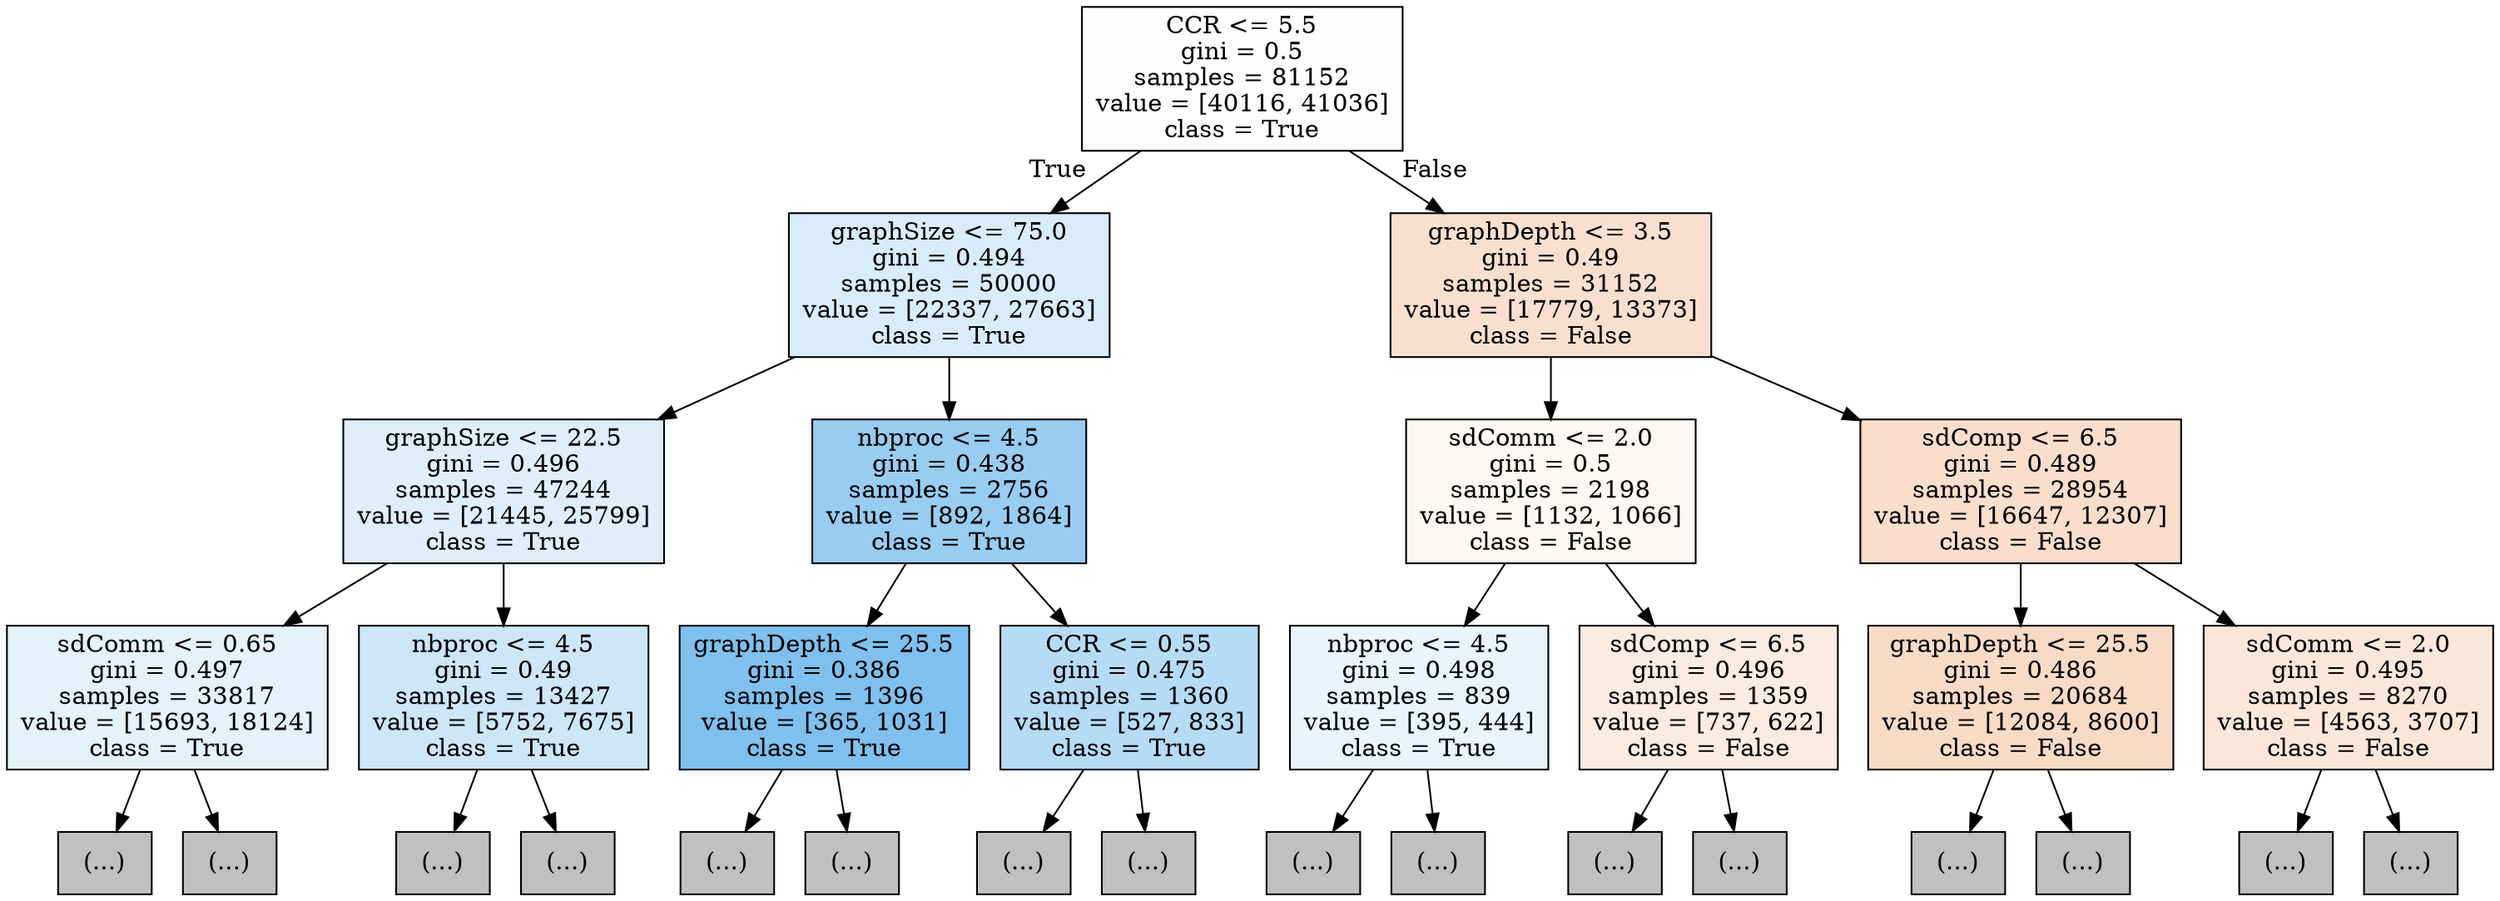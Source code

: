 digraph Tree {
node [shape=box, style="filled", color="black"] ;
0 [label="CCR <= 5.5\ngini = 0.5\nsamples = 81152\nvalue = [40116, 41036]\nclass = True", fillcolor="#fbfdfe"] ;
1 [label="graphSize <= 75.0\ngini = 0.494\nsamples = 50000\nvalue = [22337, 27663]\nclass = True", fillcolor="#d9ecfa"] ;
0 -> 1 [labeldistance=2.5, labelangle=45, headlabel="True"] ;
2 [label="graphSize <= 22.5\ngini = 0.496\nsamples = 47244\nvalue = [21445, 25799]\nclass = True", fillcolor="#deeefb"] ;
1 -> 2 ;
3 [label="sdComm <= 0.65\ngini = 0.497\nsamples = 33817\nvalue = [15693, 18124]\nclass = True", fillcolor="#e4f2fc"] ;
2 -> 3 ;
4 [label="(...)", fillcolor="#C0C0C0"] ;
3 -> 4 ;
123 [label="(...)", fillcolor="#C0C0C0"] ;
3 -> 123 ;
146 [label="nbproc <= 4.5\ngini = 0.49\nsamples = 13427\nvalue = [5752, 7675]\nclass = True", fillcolor="#cde6f8"] ;
2 -> 146 ;
147 [label="(...)", fillcolor="#C0C0C0"] ;
146 -> 147 ;
290 [label="(...)", fillcolor="#C0C0C0"] ;
146 -> 290 ;
433 [label="nbproc <= 4.5\ngini = 0.438\nsamples = 2756\nvalue = [892, 1864]\nclass = True", fillcolor="#98ccf1"] ;
1 -> 433 ;
434 [label="graphDepth <= 25.5\ngini = 0.386\nsamples = 1396\nvalue = [365, 1031]\nclass = True", fillcolor="#7fc0ee"] ;
433 -> 434 ;
435 [label="(...)", fillcolor="#C0C0C0"] ;
434 -> 435 ;
464 [label="(...)", fillcolor="#C0C0C0"] ;
434 -> 464 ;
499 [label="CCR <= 0.55\ngini = 0.475\nsamples = 1360\nvalue = [527, 833]\nclass = True", fillcolor="#b6dbf5"] ;
433 -> 499 ;
500 [label="(...)", fillcolor="#C0C0C0"] ;
499 -> 500 ;
535 [label="(...)", fillcolor="#C0C0C0"] ;
499 -> 535 ;
570 [label="graphDepth <= 3.5\ngini = 0.49\nsamples = 31152\nvalue = [17779, 13373]\nclass = False", fillcolor="#f9e0ce"] ;
0 -> 570 [labeldistance=2.5, labelangle=-45, headlabel="False"] ;
571 [label="sdComm <= 2.0\ngini = 0.5\nsamples = 2198\nvalue = [1132, 1066]\nclass = False", fillcolor="#fdf8f3"] ;
570 -> 571 ;
572 [label="nbproc <= 4.5\ngini = 0.498\nsamples = 839\nvalue = [395, 444]\nclass = True", fillcolor="#e9f4fc"] ;
571 -> 572 ;
573 [label="(...)", fillcolor="#C0C0C0"] ;
572 -> 573 ;
578 [label="(...)", fillcolor="#C0C0C0"] ;
572 -> 578 ;
583 [label="sdComp <= 6.5\ngini = 0.496\nsamples = 1359\nvalue = [737, 622]\nclass = False", fillcolor="#fbebe0"] ;
571 -> 583 ;
584 [label="(...)", fillcolor="#C0C0C0"] ;
583 -> 584 ;
599 [label="(...)", fillcolor="#C0C0C0"] ;
583 -> 599 ;
606 [label="sdComp <= 6.5\ngini = 0.489\nsamples = 28954\nvalue = [16647, 12307]\nclass = False", fillcolor="#f8decb"] ;
570 -> 606 ;
607 [label="graphDepth <= 25.5\ngini = 0.486\nsamples = 20684\nvalue = [12084, 8600]\nclass = False", fillcolor="#f8dbc6"] ;
606 -> 607 ;
608 [label="(...)", fillcolor="#C0C0C0"] ;
607 -> 608 ;
751 [label="(...)", fillcolor="#C0C0C0"] ;
607 -> 751 ;
774 [label="sdComm <= 2.0\ngini = 0.495\nsamples = 8270\nvalue = [4563, 3707]\nclass = False", fillcolor="#fae7da"] ;
606 -> 774 ;
775 [label="(...)", fillcolor="#C0C0C0"] ;
774 -> 775 ;
802 [label="(...)", fillcolor="#C0C0C0"] ;
774 -> 802 ;
}